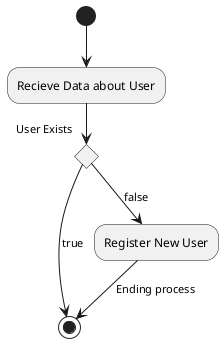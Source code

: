 ```plantuml
@startuml Registration

(*) --> "Recieve Data about User"

if "User Exists" then
  -->[true] (*)
else
  -->[false] "Register New User"
  -->[Ending process] (*)
endif

@enduml
```
